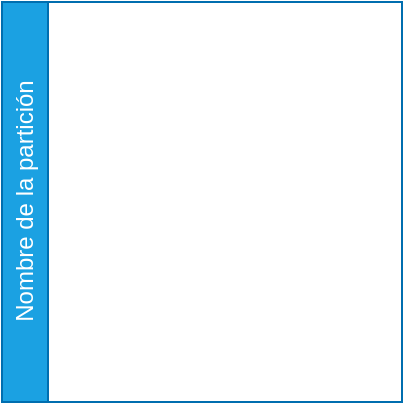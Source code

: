 <mxfile>
    <diagram id="ETZOoa3Ljku3VyCiB5HW" name="Page-1">
        <mxGraphModel dx="640" dy="540" grid="1" gridSize="10" guides="1" tooltips="1" connect="1" arrows="1" fold="1" page="1" pageScale="1" pageWidth="850" pageHeight="1100" math="0" shadow="0">
            <root>
                <mxCell id="0"/>
                <mxCell id="1" parent="0"/>
                <mxCell id="2" value="Nombre de la partición" style="swimlane;horizontal=0;whiteSpace=wrap;html=1;fillColor=#1ba1e2;fontColor=#ffffff;strokeColor=#006EAF;fontStyle=0" parent="1" vertex="1">
                    <mxGeometry x="230" y="180" width="200" height="200" as="geometry"/>
                </mxCell>
            </root>
        </mxGraphModel>
    </diagram>
</mxfile>